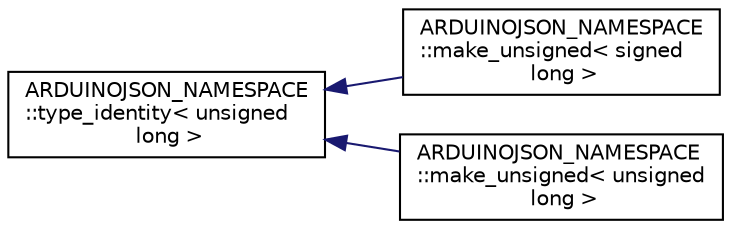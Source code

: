 digraph "Graphical Class Hierarchy"
{
 // LATEX_PDF_SIZE
  edge [fontname="Helvetica",fontsize="10",labelfontname="Helvetica",labelfontsize="10"];
  node [fontname="Helvetica",fontsize="10",shape=record];
  rankdir="LR";
  Node0 [label="ARDUINOJSON_NAMESPACE\l::type_identity\< unsigned\l long \>",height=0.2,width=0.4,color="black", fillcolor="white", style="filled",URL="$structARDUINOJSON__NAMESPACE_1_1type__identity.html",tooltip=" "];
  Node0 -> Node1 [dir="back",color="midnightblue",fontsize="10",style="solid",fontname="Helvetica"];
  Node1 [label="ARDUINOJSON_NAMESPACE\l::make_unsigned\< signed\l long \>",height=0.2,width=0.4,color="black", fillcolor="white", style="filled",URL="$structARDUINOJSON__NAMESPACE_1_1make__unsigned_3_01signed_01long_01_4.html",tooltip=" "];
  Node0 -> Node2 [dir="back",color="midnightblue",fontsize="10",style="solid",fontname="Helvetica"];
  Node2 [label="ARDUINOJSON_NAMESPACE\l::make_unsigned\< unsigned\l long \>",height=0.2,width=0.4,color="black", fillcolor="white", style="filled",URL="$structARDUINOJSON__NAMESPACE_1_1make__unsigned_3_01unsigned_01long_01_4.html",tooltip=" "];
}
